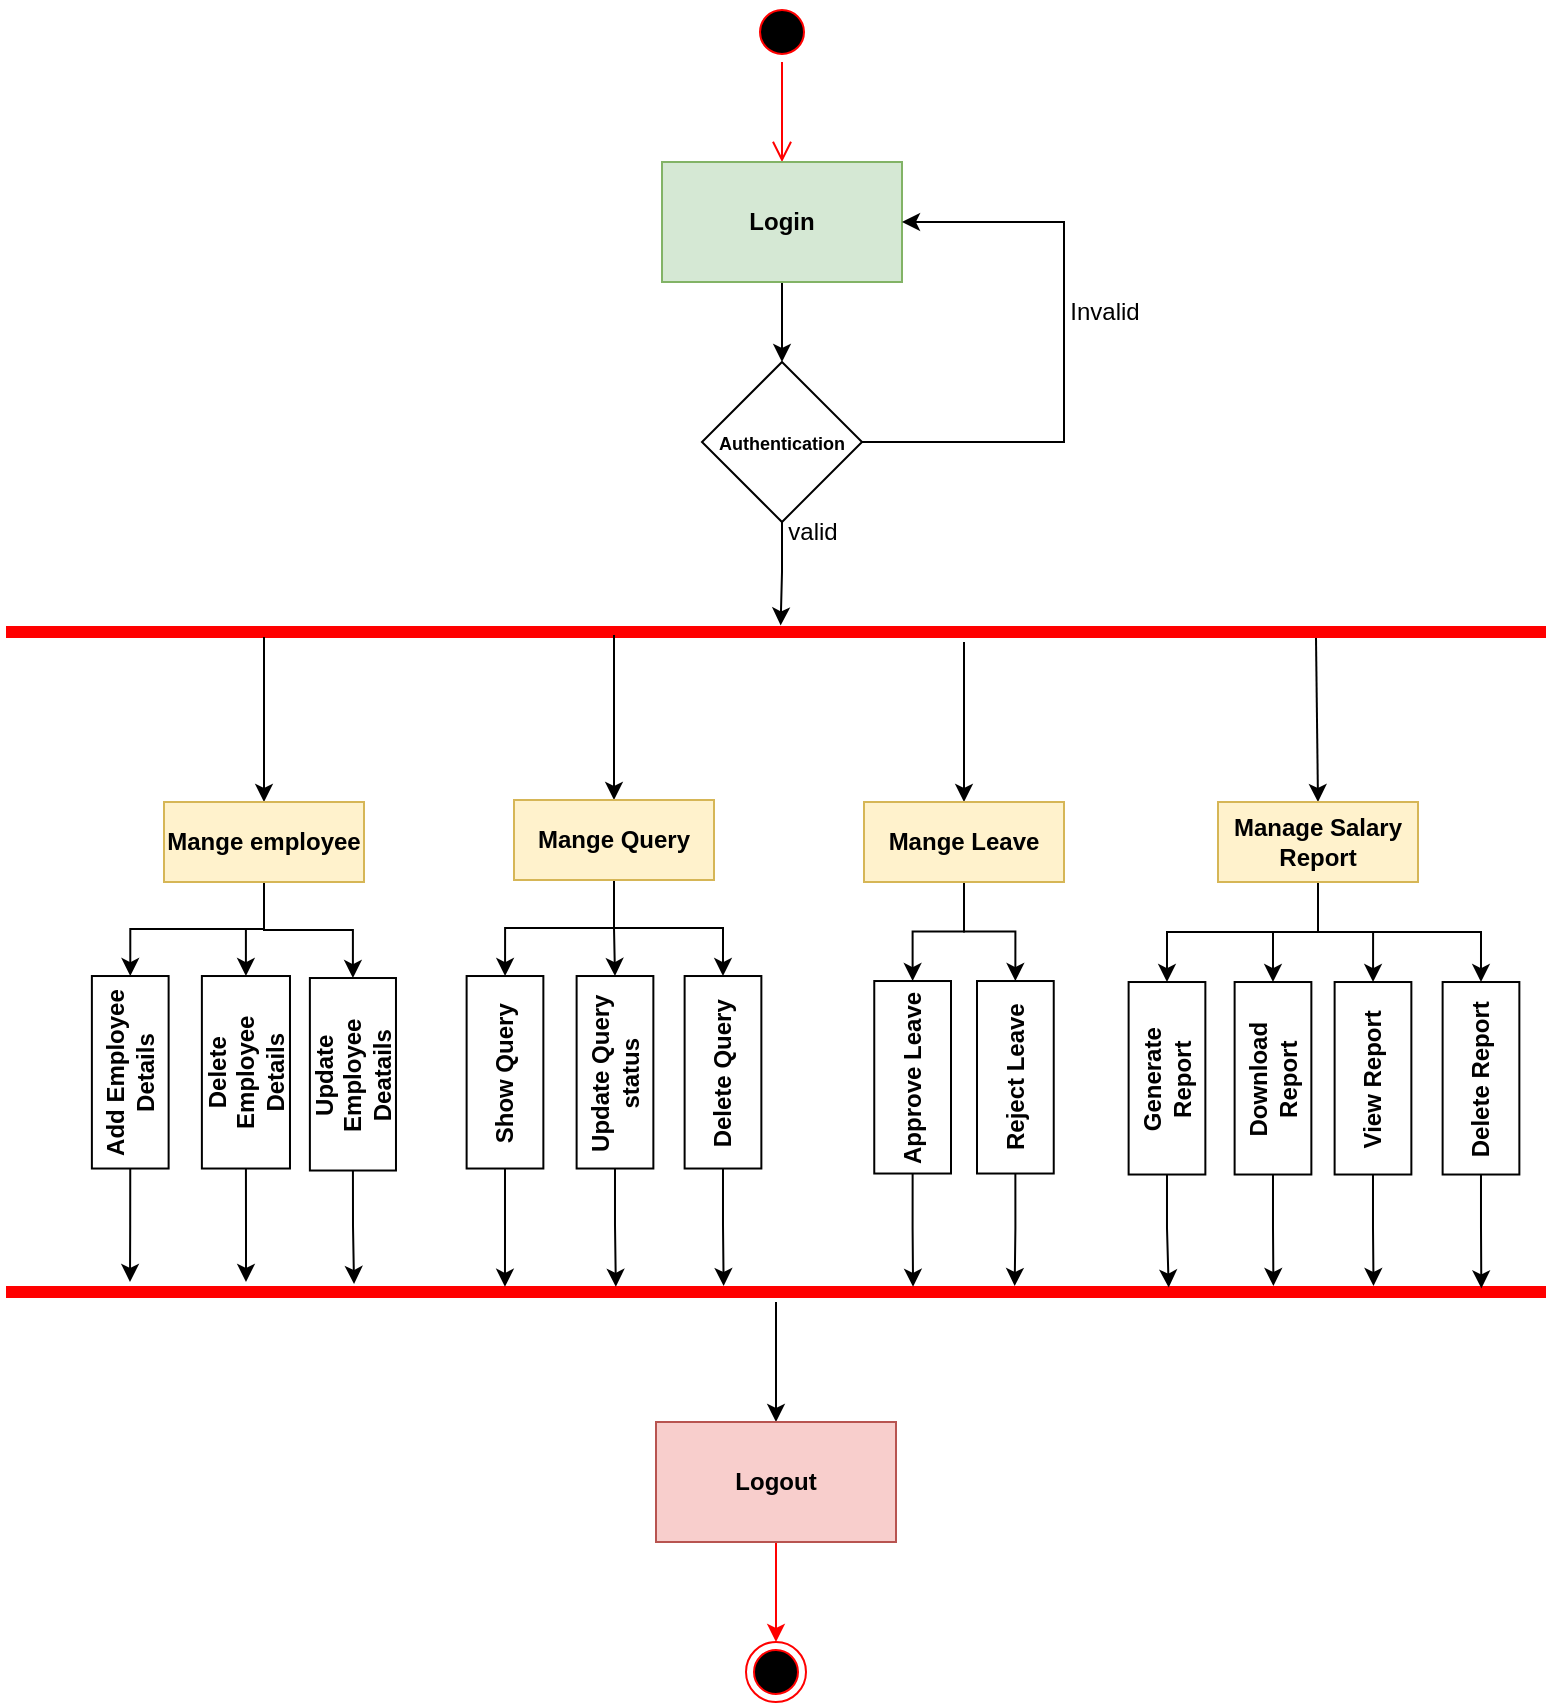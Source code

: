 <mxfile version="24.0.0" type="device">
  <diagram name="Page-1" id="X4i39uvcA35fQJpyWO3G">
    <mxGraphModel dx="1434" dy="746" grid="1" gridSize="10" guides="1" tooltips="1" connect="1" arrows="1" fold="1" page="1" pageScale="1" pageWidth="827" pageHeight="1169" math="0" shadow="0">
      <root>
        <mxCell id="0" />
        <mxCell id="1" parent="0" />
        <mxCell id="9A_If8gkMGffLXBdzyJ6-1" value="" style="ellipse;html=1;shape=startState;fillColor=#000000;strokeColor=#ff0000;fontStyle=1" parent="1" vertex="1">
          <mxGeometry x="414" y="80" width="30" height="30" as="geometry" />
        </mxCell>
        <mxCell id="9A_If8gkMGffLXBdzyJ6-2" value="" style="edgeStyle=orthogonalEdgeStyle;html=1;verticalAlign=bottom;endArrow=open;endSize=8;strokeColor=#ff0000;rounded=0;entryX=0.5;entryY=0;entryDx=0;entryDy=0;fontStyle=1" parent="1" source="9A_If8gkMGffLXBdzyJ6-1" target="9A_If8gkMGffLXBdzyJ6-4" edge="1">
          <mxGeometry relative="1" as="geometry">
            <mxPoint x="429" y="170" as="targetPoint" />
          </mxGeometry>
        </mxCell>
        <mxCell id="9A_If8gkMGffLXBdzyJ6-9" style="edgeStyle=orthogonalEdgeStyle;rounded=0;orthogonalLoop=1;jettySize=auto;html=1;exitX=0.5;exitY=1;exitDx=0;exitDy=0;fontStyle=1" parent="1" source="9A_If8gkMGffLXBdzyJ6-4" target="9A_If8gkMGffLXBdzyJ6-5" edge="1">
          <mxGeometry relative="1" as="geometry" />
        </mxCell>
        <mxCell id="9A_If8gkMGffLXBdzyJ6-4" value="Login" style="rounded=0;whiteSpace=wrap;html=1;fontStyle=1;fillColor=#d5e8d4;strokeColor=#82b366;" parent="1" vertex="1">
          <mxGeometry x="369" y="160" width="120" height="60" as="geometry" />
        </mxCell>
        <mxCell id="9A_If8gkMGffLXBdzyJ6-8" style="edgeStyle=orthogonalEdgeStyle;rounded=0;orthogonalLoop=1;jettySize=auto;html=1;exitX=1;exitY=0.5;exitDx=0;exitDy=0;entryX=1;entryY=0.5;entryDx=0;entryDy=0;fontStyle=1" parent="1" source="9A_If8gkMGffLXBdzyJ6-5" target="9A_If8gkMGffLXBdzyJ6-4" edge="1">
          <mxGeometry relative="1" as="geometry">
            <Array as="points">
              <mxPoint x="570" y="300" />
              <mxPoint x="570" y="190" />
            </Array>
          </mxGeometry>
        </mxCell>
        <mxCell id="9A_If8gkMGffLXBdzyJ6-5" value="&lt;font style=&quot;font-size: 9px;&quot;&gt;&lt;span&gt;Authentication&lt;/span&gt;&lt;/font&gt;" style="rhombus;whiteSpace=wrap;html=1;fontStyle=1" parent="1" vertex="1">
          <mxGeometry x="389" y="260" width="80" height="80" as="geometry" />
        </mxCell>
        <mxCell id="9A_If8gkMGffLXBdzyJ6-11" value="" style="shape=line;html=1;strokeWidth=6;strokeColor=#ff0000;" parent="1" vertex="1">
          <mxGeometry x="41" y="390" width="770" height="10" as="geometry" />
        </mxCell>
        <mxCell id="9A_If8gkMGffLXBdzyJ6-15" style="edgeStyle=orthogonalEdgeStyle;rounded=0;orthogonalLoop=1;jettySize=auto;html=1;exitX=0.5;exitY=1;exitDx=0;exitDy=0;entryX=0.503;entryY=0.171;entryDx=0;entryDy=0;entryPerimeter=0;fontStyle=1" parent="1" source="9A_If8gkMGffLXBdzyJ6-5" target="9A_If8gkMGffLXBdzyJ6-11" edge="1">
          <mxGeometry relative="1" as="geometry" />
        </mxCell>
        <mxCell id="9A_If8gkMGffLXBdzyJ6-17" value="" style="endArrow=classic;html=1;rounded=0;exitX=0.054;exitY=0.75;exitDx=0;exitDy=0;exitPerimeter=0;entryX=0.5;entryY=0;entryDx=0;entryDy=0;fontStyle=1" parent="1" target="9A_If8gkMGffLXBdzyJ6-22" edge="1">
          <mxGeometry width="50" height="50" relative="1" as="geometry">
            <mxPoint x="170.0" y="397.5" as="sourcePoint" />
            <mxPoint x="170.42" y="470" as="targetPoint" />
          </mxGeometry>
        </mxCell>
        <mxCell id="9A_If8gkMGffLXBdzyJ6-19" value="" style="endArrow=classic;html=1;rounded=0;exitX=0.054;exitY=0.75;exitDx=0;exitDy=0;exitPerimeter=0;entryX=0.5;entryY=0;entryDx=0;entryDy=0;fontStyle=1" parent="1" target="9A_If8gkMGffLXBdzyJ6-23" edge="1">
          <mxGeometry width="50" height="50" relative="1" as="geometry">
            <mxPoint x="345.0" y="396.5" as="sourcePoint" />
            <mxPoint x="345.42" y="469" as="targetPoint" />
          </mxGeometry>
        </mxCell>
        <mxCell id="9A_If8gkMGffLXBdzyJ6-20" value="" style="endArrow=classic;html=1;rounded=0;exitX=0.054;exitY=0.75;exitDx=0;exitDy=0;exitPerimeter=0;entryX=0.5;entryY=0;entryDx=0;entryDy=0;fontStyle=1" parent="1" target="9A_If8gkMGffLXBdzyJ6-25" edge="1">
          <mxGeometry width="50" height="50" relative="1" as="geometry">
            <mxPoint x="520.0" y="400" as="sourcePoint" />
            <mxPoint x="520.42" y="472.5" as="targetPoint" />
          </mxGeometry>
        </mxCell>
        <mxCell id="9A_If8gkMGffLXBdzyJ6-21" value="" style="endArrow=classic;html=1;rounded=0;exitX=0.054;exitY=0.75;exitDx=0;exitDy=0;exitPerimeter=0;entryX=0.5;entryY=0;entryDx=0;entryDy=0;fontStyle=1" parent="1" target="9A_If8gkMGffLXBdzyJ6-26" edge="1">
          <mxGeometry width="50" height="50" relative="1" as="geometry">
            <mxPoint x="696.0" y="398" as="sourcePoint" />
            <mxPoint x="696.42" y="470.5" as="targetPoint" />
          </mxGeometry>
        </mxCell>
        <mxCell id="9A_If8gkMGffLXBdzyJ6-115" style="edgeStyle=orthogonalEdgeStyle;rounded=0;orthogonalLoop=1;jettySize=auto;html=1;exitX=0.5;exitY=1;exitDx=0;exitDy=0;fontStyle=1" parent="1" source="9A_If8gkMGffLXBdzyJ6-22" target="9A_If8gkMGffLXBdzyJ6-28" edge="1">
          <mxGeometry relative="1" as="geometry" />
        </mxCell>
        <mxCell id="9A_If8gkMGffLXBdzyJ6-116" style="edgeStyle=orthogonalEdgeStyle;rounded=0;orthogonalLoop=1;jettySize=auto;html=1;exitX=0.5;exitY=1;exitDx=0;exitDy=0;fontStyle=1" parent="1" source="9A_If8gkMGffLXBdzyJ6-22" target="9A_If8gkMGffLXBdzyJ6-103" edge="1">
          <mxGeometry relative="1" as="geometry" />
        </mxCell>
        <mxCell id="9A_If8gkMGffLXBdzyJ6-117" style="edgeStyle=orthogonalEdgeStyle;rounded=0;orthogonalLoop=1;jettySize=auto;html=1;exitX=0.5;exitY=1;exitDx=0;exitDy=0;fontStyle=1" parent="1" source="9A_If8gkMGffLXBdzyJ6-22" target="9A_If8gkMGffLXBdzyJ6-102" edge="1">
          <mxGeometry relative="1" as="geometry" />
        </mxCell>
        <mxCell id="9A_If8gkMGffLXBdzyJ6-22" value="&lt;font style=&quot;font-size: 12px;&quot;&gt;&lt;br&gt;Mange employee&lt;/font&gt;&lt;div style=&quot;&quot;&gt;&lt;br&gt;&lt;/div&gt;" style="rounded=0;whiteSpace=wrap;html=1;fontStyle=1;fillColor=#fff2cc;strokeColor=#d6b656;" parent="1" vertex="1">
          <mxGeometry x="120" y="480" width="100" height="40" as="geometry" />
        </mxCell>
        <mxCell id="9A_If8gkMGffLXBdzyJ6-118" style="edgeStyle=orthogonalEdgeStyle;rounded=0;orthogonalLoop=1;jettySize=auto;html=1;exitX=0.5;exitY=1;exitDx=0;exitDy=0;entryX=0.5;entryY=0;entryDx=0;entryDy=0;fontStyle=1" parent="1" source="9A_If8gkMGffLXBdzyJ6-23" target="9A_If8gkMGffLXBdzyJ6-106" edge="1">
          <mxGeometry relative="1" as="geometry" />
        </mxCell>
        <mxCell id="9A_If8gkMGffLXBdzyJ6-119" style="edgeStyle=orthogonalEdgeStyle;rounded=0;orthogonalLoop=1;jettySize=auto;html=1;exitX=0.5;exitY=1;exitDx=0;exitDy=0;fontStyle=1" parent="1" source="9A_If8gkMGffLXBdzyJ6-23" target="9A_If8gkMGffLXBdzyJ6-104" edge="1">
          <mxGeometry relative="1" as="geometry" />
        </mxCell>
        <mxCell id="9A_If8gkMGffLXBdzyJ6-120" style="edgeStyle=orthogonalEdgeStyle;rounded=0;orthogonalLoop=1;jettySize=auto;html=1;exitX=0.5;exitY=1;exitDx=0;exitDy=0;entryX=0.5;entryY=0;entryDx=0;entryDy=0;fontStyle=1" parent="1" source="9A_If8gkMGffLXBdzyJ6-23" target="9A_If8gkMGffLXBdzyJ6-105" edge="1">
          <mxGeometry relative="1" as="geometry" />
        </mxCell>
        <mxCell id="9A_If8gkMGffLXBdzyJ6-23" value="&lt;div style=&quot;&quot;&gt;Mange Query&lt;/div&gt;" style="rounded=0;whiteSpace=wrap;html=1;fontStyle=1;fillColor=#fff2cc;strokeColor=#d6b656;" parent="1" vertex="1">
          <mxGeometry x="295" y="479" width="100" height="40" as="geometry" />
        </mxCell>
        <mxCell id="9A_If8gkMGffLXBdzyJ6-121" style="edgeStyle=orthogonalEdgeStyle;rounded=0;orthogonalLoop=1;jettySize=auto;html=1;exitX=0.5;exitY=1;exitDx=0;exitDy=0;entryX=0.5;entryY=0;entryDx=0;entryDy=0;fontStyle=1" parent="1" source="9A_If8gkMGffLXBdzyJ6-25" target="9A_If8gkMGffLXBdzyJ6-107" edge="1">
          <mxGeometry relative="1" as="geometry" />
        </mxCell>
        <mxCell id="9A_If8gkMGffLXBdzyJ6-122" style="edgeStyle=orthogonalEdgeStyle;rounded=0;orthogonalLoop=1;jettySize=auto;html=1;exitX=0.5;exitY=1;exitDx=0;exitDy=0;entryX=0.5;entryY=0;entryDx=0;entryDy=0;fontStyle=1" parent="1" source="9A_If8gkMGffLXBdzyJ6-25" target="9A_If8gkMGffLXBdzyJ6-108" edge="1">
          <mxGeometry relative="1" as="geometry" />
        </mxCell>
        <mxCell id="9A_If8gkMGffLXBdzyJ6-25" value="Mange Leave" style="rounded=0;whiteSpace=wrap;html=1;fontStyle=1;fillColor=#fff2cc;strokeColor=#d6b656;" parent="1" vertex="1">
          <mxGeometry x="470" y="480" width="100" height="40" as="geometry" />
        </mxCell>
        <mxCell id="9A_If8gkMGffLXBdzyJ6-123" style="edgeStyle=orthogonalEdgeStyle;rounded=0;orthogonalLoop=1;jettySize=auto;html=1;exitX=0.5;exitY=1;exitDx=0;exitDy=0;entryX=0.5;entryY=0;entryDx=0;entryDy=0;fontStyle=1" parent="1" source="9A_If8gkMGffLXBdzyJ6-26" target="9A_If8gkMGffLXBdzyJ6-109" edge="1">
          <mxGeometry relative="1" as="geometry" />
        </mxCell>
        <mxCell id="9A_If8gkMGffLXBdzyJ6-124" style="edgeStyle=orthogonalEdgeStyle;rounded=0;orthogonalLoop=1;jettySize=auto;html=1;exitX=0.5;exitY=1;exitDx=0;exitDy=0;entryX=0.5;entryY=0;entryDx=0;entryDy=0;fontStyle=1" parent="1" source="9A_If8gkMGffLXBdzyJ6-26" target="9A_If8gkMGffLXBdzyJ6-112" edge="1">
          <mxGeometry relative="1" as="geometry" />
        </mxCell>
        <mxCell id="9A_If8gkMGffLXBdzyJ6-125" style="edgeStyle=orthogonalEdgeStyle;rounded=0;orthogonalLoop=1;jettySize=auto;html=1;exitX=0.5;exitY=1;exitDx=0;exitDy=0;fontStyle=1" parent="1" source="9A_If8gkMGffLXBdzyJ6-26" target="9A_If8gkMGffLXBdzyJ6-114" edge="1">
          <mxGeometry relative="1" as="geometry" />
        </mxCell>
        <mxCell id="9A_If8gkMGffLXBdzyJ6-126" style="edgeStyle=orthogonalEdgeStyle;rounded=0;orthogonalLoop=1;jettySize=auto;html=1;exitX=0.5;exitY=1;exitDx=0;exitDy=0;entryX=0.5;entryY=0;entryDx=0;entryDy=0;fontStyle=1" parent="1" source="9A_If8gkMGffLXBdzyJ6-26" target="9A_If8gkMGffLXBdzyJ6-113" edge="1">
          <mxGeometry relative="1" as="geometry" />
        </mxCell>
        <mxCell id="9A_If8gkMGffLXBdzyJ6-26" value="Manage Salary Report" style="rounded=0;whiteSpace=wrap;html=1;fontStyle=1;fillColor=#fff2cc;strokeColor=#d6b656;" parent="1" vertex="1">
          <mxGeometry x="647" y="480" width="100" height="40" as="geometry" />
        </mxCell>
        <mxCell id="9A_If8gkMGffLXBdzyJ6-28" value="Add Employee&lt;div&gt;Details&lt;/div&gt;" style="whiteSpace=wrap;html=1;rounded=0;flipV=1;direction=south;rotation=-90;fontStyle=1;" parent="1" vertex="1">
          <mxGeometry x="55" y="595.95" width="96.25" height="38.37" as="geometry" />
        </mxCell>
        <mxCell id="9A_If8gkMGffLXBdzyJ6-82" style="edgeStyle=orthogonalEdgeStyle;rounded=0;orthogonalLoop=1;jettySize=auto;html=1;entryX=0.5;entryY=0;entryDx=0;entryDy=0;fontStyle=1" parent="1" source="9A_If8gkMGffLXBdzyJ6-60" target="9A_If8gkMGffLXBdzyJ6-81" edge="1">
          <mxGeometry relative="1" as="geometry" />
        </mxCell>
        <mxCell id="9A_If8gkMGffLXBdzyJ6-60" value="" style="shape=line;html=1;strokeWidth=6;strokeColor=#ff0000;" parent="1" vertex="1">
          <mxGeometry x="41" y="720" width="770" height="10" as="geometry" />
        </mxCell>
        <mxCell id="9A_If8gkMGffLXBdzyJ6-88" style="edgeStyle=orthogonalEdgeStyle;rounded=0;orthogonalLoop=1;jettySize=auto;html=1;entryX=0.5;entryY=0;entryDx=0;entryDy=0;fillColor=#e51400;strokeColor=#ff0000;" parent="1" source="9A_If8gkMGffLXBdzyJ6-81" target="9A_If8gkMGffLXBdzyJ6-87" edge="1">
          <mxGeometry relative="1" as="geometry" />
        </mxCell>
        <mxCell id="9A_If8gkMGffLXBdzyJ6-81" value="Logout" style="rounded=0;whiteSpace=wrap;html=1;fontStyle=1;fillColor=#f8cecc;strokeColor=#b85450;" parent="1" vertex="1">
          <mxGeometry x="366" y="790" width="120" height="60" as="geometry" />
        </mxCell>
        <mxCell id="9A_If8gkMGffLXBdzyJ6-87" value="" style="ellipse;html=1;shape=endState;fillColor=#000000;strokeColor=#ff0000;" parent="1" vertex="1">
          <mxGeometry x="411" y="900" width="30" height="30" as="geometry" />
        </mxCell>
        <mxCell id="9A_If8gkMGffLXBdzyJ6-102" value="Update Employee&lt;div&gt;Deatails&lt;/div&gt;" style="whiteSpace=wrap;html=1;rounded=0;flipV=1;direction=south;rotation=-90;fontStyle=1;" parent="1" vertex="1">
          <mxGeometry x="166.34" y="594.61" width="96.25" height="43.05" as="geometry" />
        </mxCell>
        <mxCell id="9A_If8gkMGffLXBdzyJ6-103" value="&lt;div&gt;Delete Employee&lt;/div&gt;&lt;div&gt;Details&lt;/div&gt;" style="whiteSpace=wrap;html=1;rounded=0;flipV=1;direction=south;rotation=-90;fontStyle=1;" parent="1" vertex="1">
          <mxGeometry x="112.84" y="593.11" width="96.25" height="44.05" as="geometry" />
        </mxCell>
        <mxCell id="9A_If8gkMGffLXBdzyJ6-104" value="Show Query" style="whiteSpace=wrap;html=1;rounded=0;flipV=1;direction=south;rotation=-90;fontStyle=1;" parent="1" vertex="1">
          <mxGeometry x="242.37" y="595.95" width="96.25" height="38.37" as="geometry" />
        </mxCell>
        <mxCell id="9A_If8gkMGffLXBdzyJ6-105" value="Delete Query" style="whiteSpace=wrap;html=1;rounded=0;flipV=1;direction=south;rotation=-90;fontStyle=1;" parent="1" vertex="1">
          <mxGeometry x="351.37" y="595.95" width="96.25" height="38.37" as="geometry" />
        </mxCell>
        <mxCell id="9A_If8gkMGffLXBdzyJ6-106" value="Update Query&lt;div&gt;status&lt;/div&gt;" style="whiteSpace=wrap;html=1;rounded=0;flipV=1;direction=south;rotation=-90;fontStyle=1;" parent="1" vertex="1">
          <mxGeometry x="297.37" y="595.95" width="96.25" height="38.37" as="geometry" />
        </mxCell>
        <mxCell id="9A_If8gkMGffLXBdzyJ6-107" value="Approve Leave" style="whiteSpace=wrap;html=1;rounded=0;flipV=1;direction=south;rotation=-90;fontStyle=1" parent="1" vertex="1">
          <mxGeometry x="446.19" y="598.45" width="96.25" height="38.37" as="geometry" />
        </mxCell>
        <mxCell id="9A_If8gkMGffLXBdzyJ6-108" value="Reject Leave" style="whiteSpace=wrap;html=1;rounded=0;flipV=1;direction=south;rotation=-90;fontStyle=1" parent="1" vertex="1">
          <mxGeometry x="497.56" y="598.45" width="96.25" height="38.37" as="geometry" />
        </mxCell>
        <mxCell id="9A_If8gkMGffLXBdzyJ6-109" value="Generate Report" style="whiteSpace=wrap;html=1;rounded=0;flipV=1;direction=south;rotation=-90;fontStyle=1" parent="1" vertex="1">
          <mxGeometry x="573.37" y="598.95" width="96.25" height="38.37" as="geometry" />
        </mxCell>
        <mxCell id="9A_If8gkMGffLXBdzyJ6-112" value="Download Report" style="whiteSpace=wrap;html=1;rounded=0;flipV=1;direction=south;rotation=-90;fontStyle=1" parent="1" vertex="1">
          <mxGeometry x="626.37" y="598.95" width="96.25" height="38.37" as="geometry" />
        </mxCell>
        <mxCell id="9A_If8gkMGffLXBdzyJ6-113" value="Delete Report" style="whiteSpace=wrap;html=1;rounded=0;flipV=1;direction=south;rotation=-90;fontStyle=1" parent="1" vertex="1">
          <mxGeometry x="730.37" y="598.95" width="96.25" height="38.37" as="geometry" />
        </mxCell>
        <mxCell id="9A_If8gkMGffLXBdzyJ6-114" value="View Report" style="whiteSpace=wrap;html=1;rounded=0;flipV=1;direction=south;rotation=-90;fontStyle=1" parent="1" vertex="1">
          <mxGeometry x="676.37" y="598.95" width="96.25" height="38.37" as="geometry" />
        </mxCell>
        <mxCell id="9A_If8gkMGffLXBdzyJ6-127" style="edgeStyle=orthogonalEdgeStyle;rounded=0;orthogonalLoop=1;jettySize=auto;html=1;exitX=0.5;exitY=1;exitDx=0;exitDy=0;fontStyle=1;" parent="1" source="9A_If8gkMGffLXBdzyJ6-28" edge="1">
          <mxGeometry relative="1" as="geometry">
            <mxPoint x="103" y="720" as="targetPoint" />
          </mxGeometry>
        </mxCell>
        <mxCell id="9A_If8gkMGffLXBdzyJ6-128" style="edgeStyle=orthogonalEdgeStyle;rounded=0;orthogonalLoop=1;jettySize=auto;html=1;exitX=0.5;exitY=1;exitDx=0;exitDy=0;fontStyle=1" parent="1" source="9A_If8gkMGffLXBdzyJ6-103" edge="1">
          <mxGeometry relative="1" as="geometry">
            <mxPoint x="161" y="720" as="targetPoint" />
          </mxGeometry>
        </mxCell>
        <mxCell id="9A_If8gkMGffLXBdzyJ6-129" style="edgeStyle=orthogonalEdgeStyle;rounded=0;orthogonalLoop=1;jettySize=auto;html=1;exitX=0.5;exitY=1;exitDx=0;exitDy=0;entryX=0.226;entryY=0.1;entryDx=0;entryDy=0;entryPerimeter=0;fontStyle=1" parent="1" source="9A_If8gkMGffLXBdzyJ6-102" target="9A_If8gkMGffLXBdzyJ6-60" edge="1">
          <mxGeometry relative="1" as="geometry" />
        </mxCell>
        <mxCell id="9A_If8gkMGffLXBdzyJ6-130" style="edgeStyle=orthogonalEdgeStyle;rounded=0;orthogonalLoop=1;jettySize=auto;html=1;exitX=0.5;exitY=1;exitDx=0;exitDy=0;entryX=0.324;entryY=0.24;entryDx=0;entryDy=0;entryPerimeter=0;fontStyle=1" parent="1" source="9A_If8gkMGffLXBdzyJ6-104" target="9A_If8gkMGffLXBdzyJ6-60" edge="1">
          <mxGeometry relative="1" as="geometry" />
        </mxCell>
        <mxCell id="9A_If8gkMGffLXBdzyJ6-131" style="edgeStyle=orthogonalEdgeStyle;rounded=0;orthogonalLoop=1;jettySize=auto;html=1;exitX=0.5;exitY=1;exitDx=0;exitDy=0;entryX=0.396;entryY=0.24;entryDx=0;entryDy=0;entryPerimeter=0;fontStyle=1" parent="1" source="9A_If8gkMGffLXBdzyJ6-106" target="9A_If8gkMGffLXBdzyJ6-60" edge="1">
          <mxGeometry relative="1" as="geometry" />
        </mxCell>
        <mxCell id="9A_If8gkMGffLXBdzyJ6-132" style="edgeStyle=orthogonalEdgeStyle;rounded=0;orthogonalLoop=1;jettySize=auto;html=1;exitX=0.5;exitY=1;exitDx=0;exitDy=0;entryX=0.466;entryY=0.2;entryDx=0;entryDy=0;entryPerimeter=0;fontStyle=1" parent="1" source="9A_If8gkMGffLXBdzyJ6-105" target="9A_If8gkMGffLXBdzyJ6-60" edge="1">
          <mxGeometry relative="1" as="geometry" />
        </mxCell>
        <mxCell id="9A_If8gkMGffLXBdzyJ6-133" style="edgeStyle=orthogonalEdgeStyle;rounded=0;orthogonalLoop=1;jettySize=auto;html=1;exitX=0.5;exitY=1;exitDx=0;exitDy=0;entryX=0.589;entryY=0.24;entryDx=0;entryDy=0;entryPerimeter=0;fontStyle=1" parent="1" source="9A_If8gkMGffLXBdzyJ6-107" target="9A_If8gkMGffLXBdzyJ6-60" edge="1">
          <mxGeometry relative="1" as="geometry" />
        </mxCell>
        <mxCell id="9A_If8gkMGffLXBdzyJ6-134" style="edgeStyle=orthogonalEdgeStyle;rounded=0;orthogonalLoop=1;jettySize=auto;html=1;exitX=0.5;exitY=1;exitDx=0;exitDy=0;entryX=0.655;entryY=0.2;entryDx=0;entryDy=0;entryPerimeter=0;fontStyle=1" parent="1" source="9A_If8gkMGffLXBdzyJ6-108" target="9A_If8gkMGffLXBdzyJ6-60" edge="1">
          <mxGeometry relative="1" as="geometry" />
        </mxCell>
        <mxCell id="9A_If8gkMGffLXBdzyJ6-135" style="edgeStyle=orthogonalEdgeStyle;rounded=0;orthogonalLoop=1;jettySize=auto;html=1;exitX=0.5;exitY=1;exitDx=0;exitDy=0;entryX=0.755;entryY=0.28;entryDx=0;entryDy=0;entryPerimeter=0;fontStyle=1" parent="1" source="9A_If8gkMGffLXBdzyJ6-109" target="9A_If8gkMGffLXBdzyJ6-60" edge="1">
          <mxGeometry relative="1" as="geometry" />
        </mxCell>
        <mxCell id="9A_If8gkMGffLXBdzyJ6-136" style="edgeStyle=orthogonalEdgeStyle;rounded=0;orthogonalLoop=1;jettySize=auto;html=1;exitX=0.5;exitY=1;exitDx=0;exitDy=0;entryX=0.823;entryY=0.2;entryDx=0;entryDy=0;entryPerimeter=0;fontStyle=1" parent="1" source="9A_If8gkMGffLXBdzyJ6-112" target="9A_If8gkMGffLXBdzyJ6-60" edge="1">
          <mxGeometry relative="1" as="geometry" />
        </mxCell>
        <mxCell id="9A_If8gkMGffLXBdzyJ6-137" style="edgeStyle=orthogonalEdgeStyle;rounded=0;orthogonalLoop=1;jettySize=auto;html=1;exitX=0.5;exitY=1;exitDx=0;exitDy=0;entryX=0.888;entryY=0.2;entryDx=0;entryDy=0;entryPerimeter=0;fontStyle=1" parent="1" source="9A_If8gkMGffLXBdzyJ6-114" target="9A_If8gkMGffLXBdzyJ6-60" edge="1">
          <mxGeometry relative="1" as="geometry" />
        </mxCell>
        <mxCell id="9A_If8gkMGffLXBdzyJ6-138" style="edgeStyle=orthogonalEdgeStyle;rounded=0;orthogonalLoop=1;jettySize=auto;html=1;exitX=0.5;exitY=1;exitDx=0;exitDy=0;entryX=0.958;entryY=0.32;entryDx=0;entryDy=0;entryPerimeter=0;fontStyle=1" parent="1" source="9A_If8gkMGffLXBdzyJ6-113" target="9A_If8gkMGffLXBdzyJ6-60" edge="1">
          <mxGeometry relative="1" as="geometry" />
        </mxCell>
        <mxCell id="9A_If8gkMGffLXBdzyJ6-139" value="valid" style="text;html=1;align=center;verticalAlign=middle;resizable=0;points=[];autosize=1;strokeColor=none;fillColor=none;" parent="1" vertex="1">
          <mxGeometry x="419" y="330" width="50" height="30" as="geometry" />
        </mxCell>
        <mxCell id="9A_If8gkMGffLXBdzyJ6-140" value="Invalid" style="text;html=1;align=center;verticalAlign=middle;resizable=0;points=[];autosize=1;strokeColor=none;fillColor=none;" parent="1" vertex="1">
          <mxGeometry x="560" y="220" width="60" height="30" as="geometry" />
        </mxCell>
      </root>
    </mxGraphModel>
  </diagram>
</mxfile>
